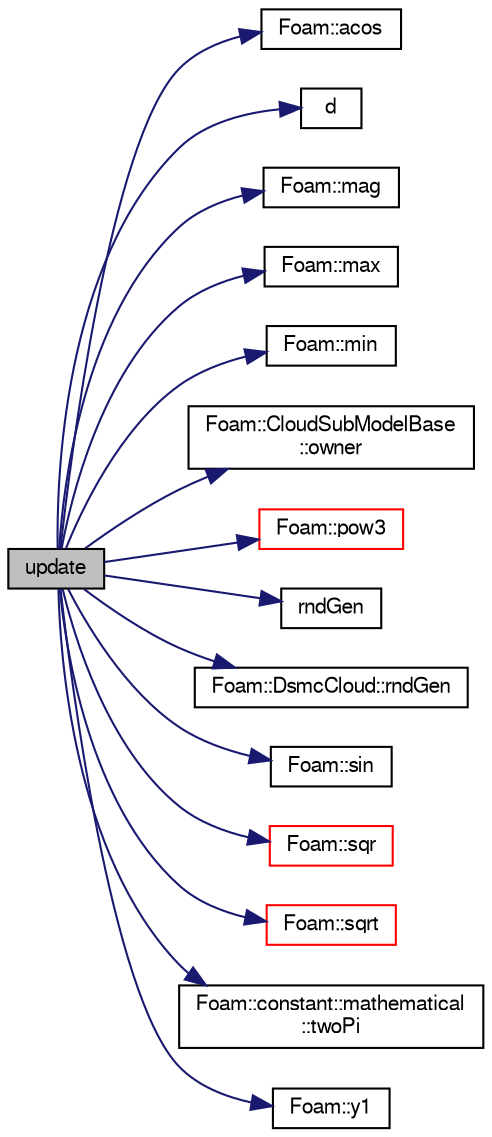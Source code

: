 digraph "update"
{
  bgcolor="transparent";
  edge [fontname="FreeSans",fontsize="10",labelfontname="FreeSans",labelfontsize="10"];
  node [fontname="FreeSans",fontsize="10",shape=record];
  rankdir="LR";
  Node56 [label="update",height=0.2,width=0.4,color="black", fillcolor="grey75", style="filled", fontcolor="black"];
  Node56 -> Node57 [color="midnightblue",fontsize="10",style="solid",fontname="FreeSans"];
  Node57 [label="Foam::acos",height=0.2,width=0.4,color="black",URL="$a21124.html#af1788b4e662ef398105742fd8bc861fc"];
  Node56 -> Node58 [color="midnightblue",fontsize="10",style="solid",fontname="FreeSans"];
  Node58 [label="d",height=0.2,width=0.4,color="black",URL="$a38951.html#aa182a9055736468dd160f12649a01fd1"];
  Node56 -> Node59 [color="midnightblue",fontsize="10",style="solid",fontname="FreeSans"];
  Node59 [label="Foam::mag",height=0.2,width=0.4,color="black",URL="$a21124.html#a929da2a3fdcf3dacbbe0487d3a330dae"];
  Node56 -> Node60 [color="midnightblue",fontsize="10",style="solid",fontname="FreeSans"];
  Node60 [label="Foam::max",height=0.2,width=0.4,color="black",URL="$a21124.html#ac993e906cf2774ae77e666bc24e81733"];
  Node56 -> Node61 [color="midnightblue",fontsize="10",style="solid",fontname="FreeSans"];
  Node61 [label="Foam::min",height=0.2,width=0.4,color="black",URL="$a21124.html#a253e112ad2d56d96230ff39ea7f442dc"];
  Node56 -> Node62 [color="midnightblue",fontsize="10",style="solid",fontname="FreeSans"];
  Node62 [label="Foam::CloudSubModelBase\l::owner",height=0.2,width=0.4,color="black",URL="$a24006.html#abb03c5d71075ad48d4502d4db33ab05a",tooltip="Return const access to the owner cloud. "];
  Node56 -> Node63 [color="midnightblue",fontsize="10",style="solid",fontname="FreeSans"];
  Node63 [label="Foam::pow3",height=0.2,width=0.4,color="red",URL="$a21124.html#a2e8f5d970ee4fb466536c3c46bae91fe"];
  Node56 -> Node67 [color="midnightblue",fontsize="10",style="solid",fontname="FreeSans"];
  Node67 [label="rndGen",height=0.2,width=0.4,color="black",URL="$a38939.html#ab8597af4c8d0209c2e0c9b1982782bfb"];
  Node56 -> Node68 [color="midnightblue",fontsize="10",style="solid",fontname="FreeSans"];
  Node68 [label="Foam::DsmcCloud::rndGen",height=0.2,width=0.4,color="black",URL="$a23686.html#a15ae97dd2d17573e849ec14c8ff64df3",tooltip="Return refernce to the random object. "];
  Node56 -> Node69 [color="midnightblue",fontsize="10",style="solid",fontname="FreeSans"];
  Node69 [label="Foam::sin",height=0.2,width=0.4,color="black",URL="$a21124.html#a4517d680df5510934705011b30dcefa6"];
  Node56 -> Node70 [color="midnightblue",fontsize="10",style="solid",fontname="FreeSans"];
  Node70 [label="Foam::sqr",height=0.2,width=0.4,color="red",URL="$a21124.html#a277dc11c581d53826ab5090b08f3b17b"];
  Node56 -> Node71 [color="midnightblue",fontsize="10",style="solid",fontname="FreeSans"];
  Node71 [label="Foam::sqrt",height=0.2,width=0.4,color="red",URL="$a21124.html#a8616bd62eebf2342a80222fecb1bda71"];
  Node56 -> Node73 [color="midnightblue",fontsize="10",style="solid",fontname="FreeSans"];
  Node73 [label="Foam::constant::mathematical\l::twoPi",height=0.2,width=0.4,color="black",URL="$a21162.html#a7574b446d33e802339e1708574670c00"];
  Node56 -> Node74 [color="midnightblue",fontsize="10",style="solid",fontname="FreeSans"];
  Node74 [label="Foam::y1",height=0.2,width=0.4,color="black",URL="$a21124.html#a7e98eb36b7cdbd7648def4d7b3fbe0a7"];
}
